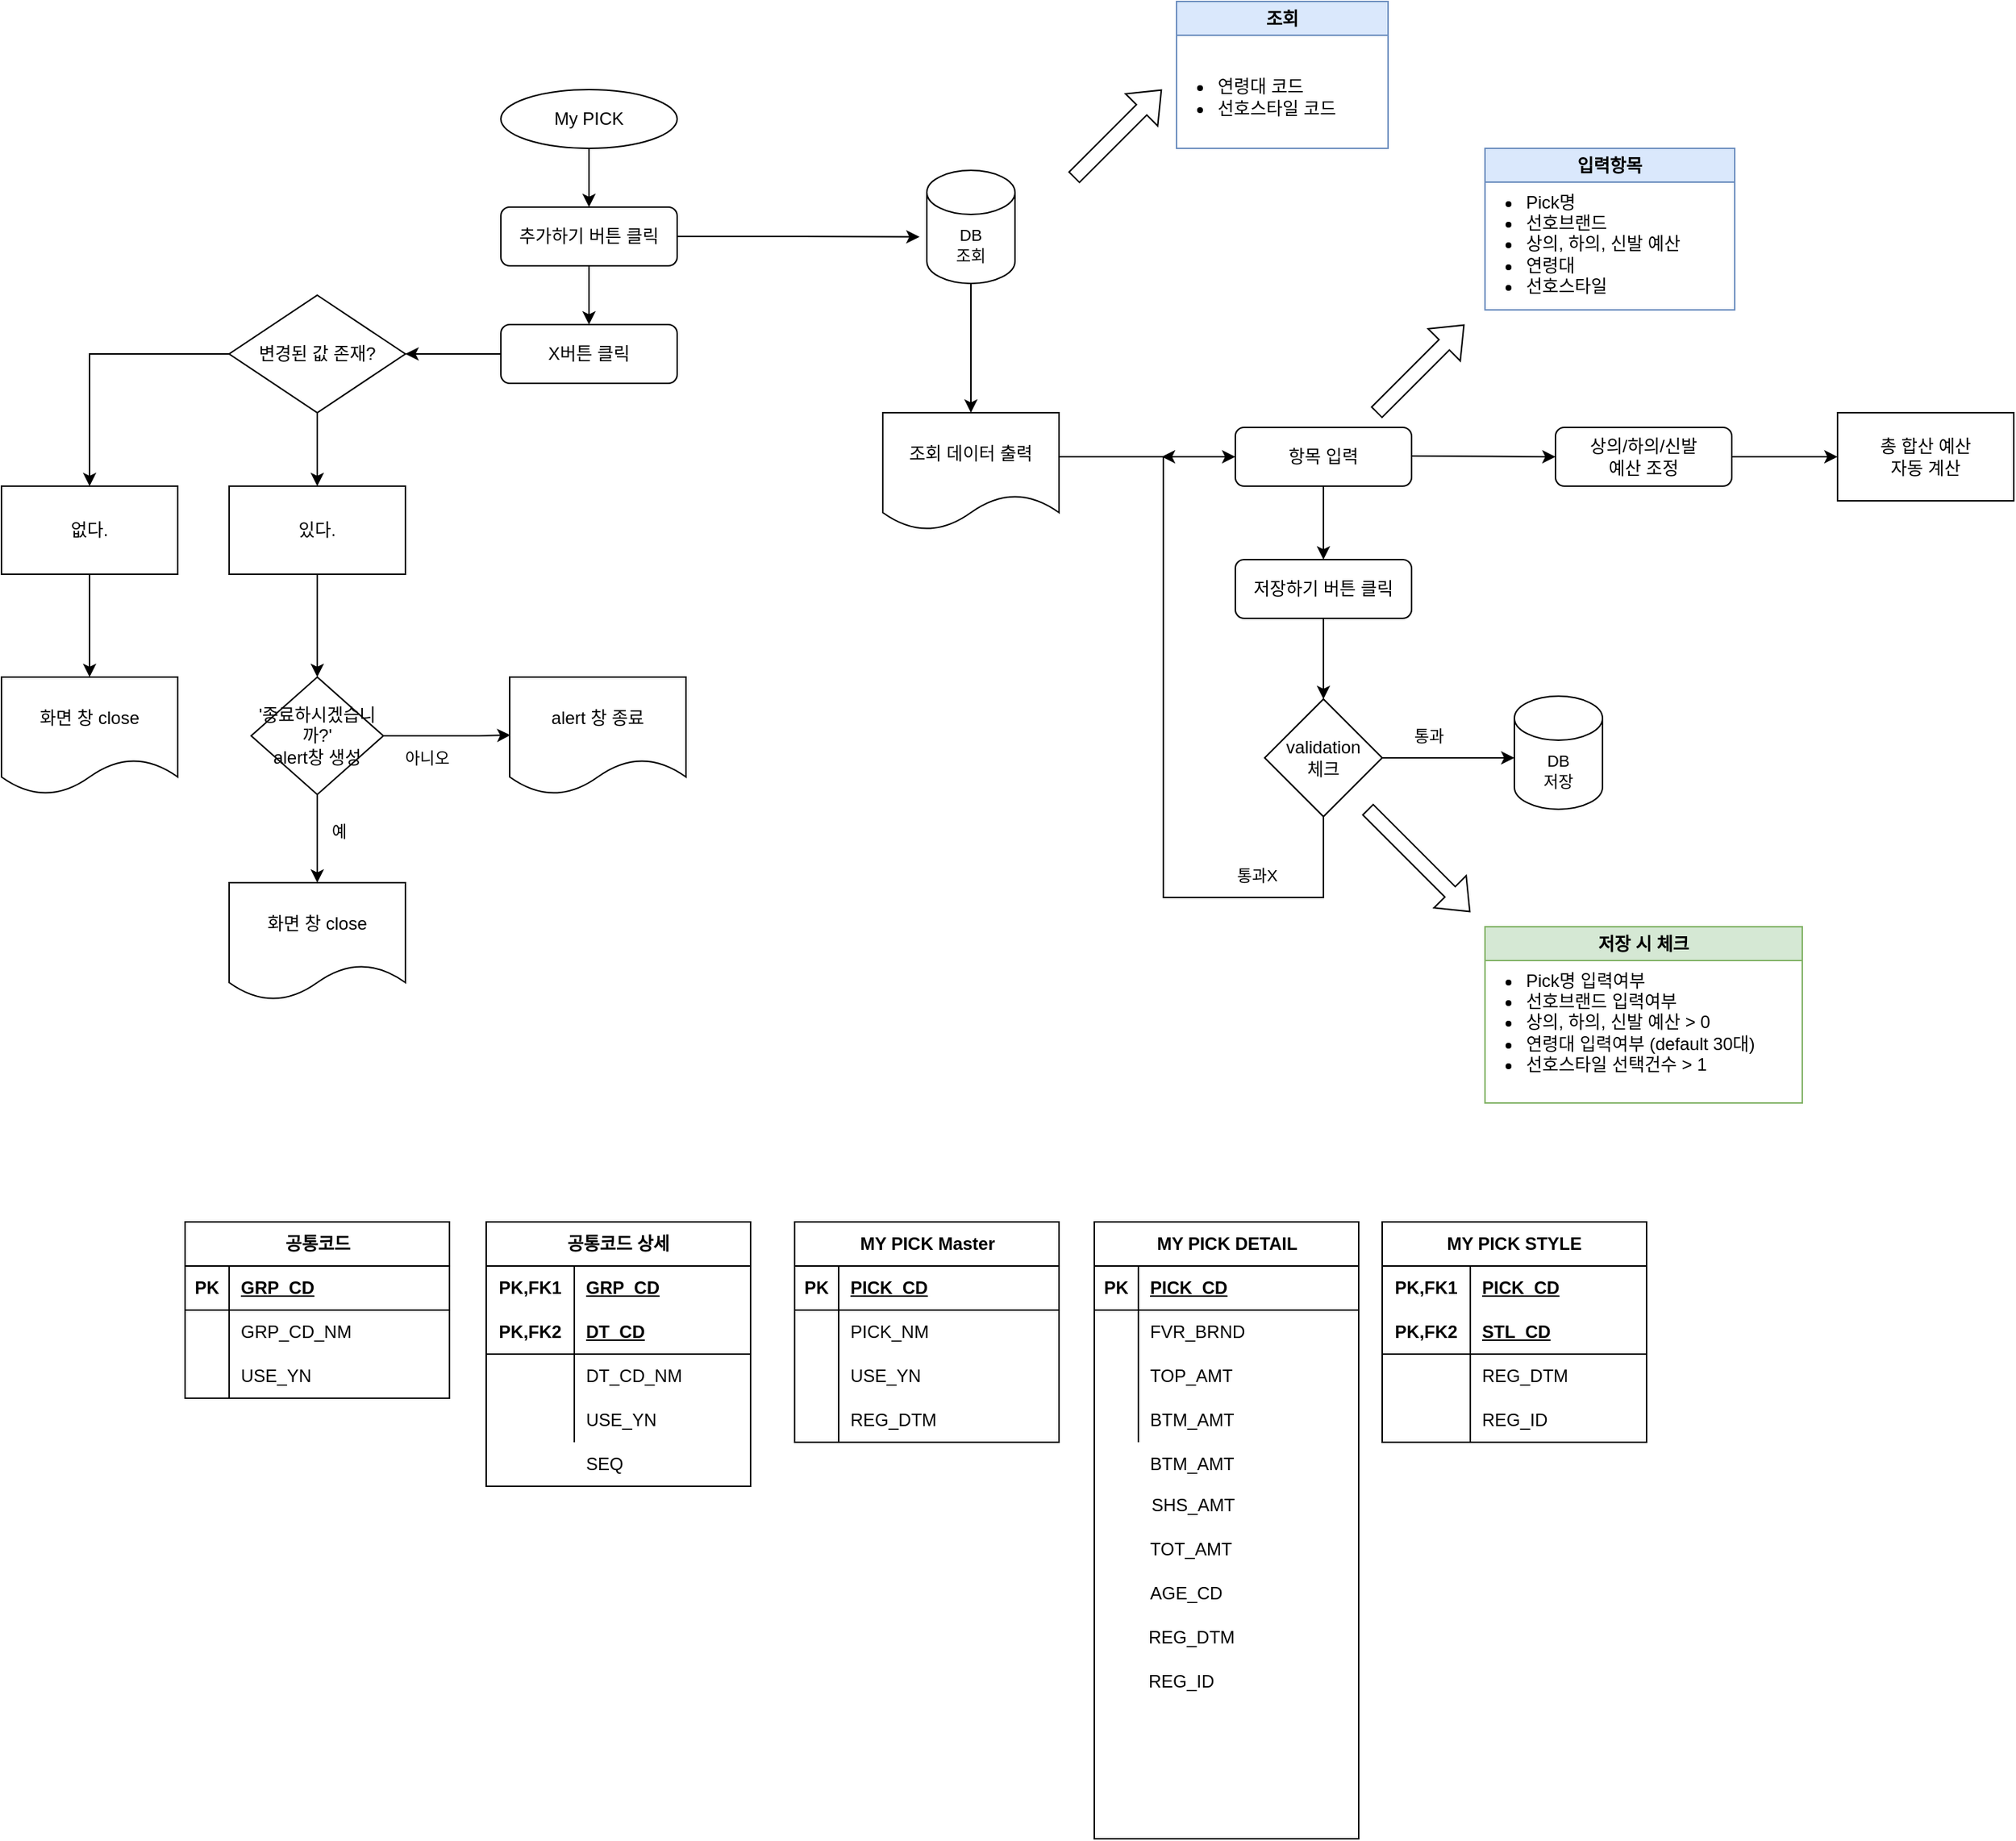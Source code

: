 <mxfile version="21.3.8" type="github">
  <diagram id="9M3qHXlabgps6SP91BO-" name="Page-1">
    <mxGraphModel dx="1418" dy="1916" grid="1" gridSize="10" guides="1" tooltips="1" connect="1" arrows="1" fold="1" page="1" pageScale="1" pageWidth="827" pageHeight="1169" math="0" shadow="0">
      <root>
        <mxCell id="0" />
        <mxCell id="1" parent="0" />
        <mxCell id="fzmjyrFyGPUT9gfRvAtI-3" value="" style="endArrow=classic;html=1;rounded=0;entryX=0.5;entryY=0;entryDx=0;entryDy=0;" parent="1" target="fzmjyrFyGPUT9gfRvAtI-10" edge="1">
          <mxGeometry width="50" height="50" relative="1" as="geometry">
            <mxPoint x="420" y="-701" as="sourcePoint" />
            <mxPoint x="414" y="-661" as="targetPoint" />
          </mxGeometry>
        </mxCell>
        <mxCell id="fzmjyrFyGPUT9gfRvAtI-9" value="My PICK" style="ellipse;whiteSpace=wrap;html=1;" parent="1" vertex="1">
          <mxGeometry x="360" y="-741" width="120" height="40" as="geometry" />
        </mxCell>
        <mxCell id="fzmjyrFyGPUT9gfRvAtI-10" value="추가하기 버튼 클릭" style="rounded=1;whiteSpace=wrap;html=1;" parent="1" vertex="1">
          <mxGeometry x="360" y="-661" width="120" height="40" as="geometry" />
        </mxCell>
        <mxCell id="fzmjyrFyGPUT9gfRvAtI-12" value="" style="endArrow=classic;html=1;rounded=0;" parent="1" edge="1" source="Lj1lpvWH2KxcPksHcl4Z-1">
          <mxGeometry width="50" height="50" relative="1" as="geometry">
            <mxPoint x="420" y="-621" as="sourcePoint" />
            <mxPoint x="420.5" y="-581" as="targetPoint" />
          </mxGeometry>
        </mxCell>
        <mxCell id="-nON0nGgF-exj52aO8rV-9" value="" style="edgeStyle=orthogonalEdgeStyle;rounded=0;orthogonalLoop=1;jettySize=auto;html=1;exitX=1;exitY=0.5;exitDx=0;exitDy=0;entryX=-0.083;entryY=0.588;entryDx=0;entryDy=0;entryPerimeter=0;" parent="1" source="fzmjyrFyGPUT9gfRvAtI-10" target="-nON0nGgF-exj52aO8rV-107" edge="1">
          <mxGeometry relative="1" as="geometry">
            <mxPoint x="630" y="-641" as="targetPoint" />
          </mxGeometry>
        </mxCell>
        <mxCell id="-nON0nGgF-exj52aO8rV-3" value="변경된 값 존재?" style="rhombus;whiteSpace=wrap;html=1;" parent="1" vertex="1">
          <mxGeometry x="175" y="-601" width="120" height="80" as="geometry" />
        </mxCell>
        <mxCell id="-nON0nGgF-exj52aO8rV-62" value="" style="edgeStyle=orthogonalEdgeStyle;rounded=0;orthogonalLoop=1;jettySize=auto;html=1;fontSize=11;entryX=0.5;entryY=0;entryDx=0;entryDy=0;exitX=0;exitY=0.5;exitDx=0;exitDy=0;" parent="1" source="-nON0nGgF-exj52aO8rV-3" target="-nON0nGgF-exj52aO8rV-5" edge="1">
          <mxGeometry relative="1" as="geometry">
            <mxPoint x="90" y="-601" as="sourcePoint" />
            <mxPoint x="100" y="-571" as="targetPoint" />
          </mxGeometry>
        </mxCell>
        <mxCell id="-nON0nGgF-exj52aO8rV-5" value="없다." style="whiteSpace=wrap;html=1;" parent="1" vertex="1">
          <mxGeometry x="20" y="-471" width="120" height="60" as="geometry" />
        </mxCell>
        <mxCell id="-nON0nGgF-exj52aO8rV-126" value="" style="edgeStyle=orthogonalEdgeStyle;rounded=0;orthogonalLoop=1;jettySize=auto;html=1;fontSize=11;exitX=0.5;exitY=1;exitDx=0;exitDy=0;entryX=0.5;entryY=0;entryDx=0;entryDy=0;" parent="1" source="-nON0nGgF-exj52aO8rV-35" target="Lj1lpvWH2KxcPksHcl4Z-9" edge="1">
          <mxGeometry relative="1" as="geometry" />
        </mxCell>
        <mxCell id="-nON0nGgF-exj52aO8rV-24" value="" style="edgeStyle=orthogonalEdgeStyle;rounded=0;orthogonalLoop=1;jettySize=auto;html=1;exitX=1;exitY=0.375;exitDx=0;exitDy=0;entryX=0;entryY=0.5;entryDx=0;entryDy=0;exitPerimeter=0;" parent="1" source="Lj1lpvWH2KxcPksHcl4Z-17" target="Lj1lpvWH2KxcPksHcl4Z-23" edge="1">
          <mxGeometry relative="1" as="geometry">
            <mxPoint x="940" y="-331" as="sourcePoint" />
            <mxPoint x="850" y="-491" as="targetPoint" />
          </mxGeometry>
        </mxCell>
        <mxCell id="-nON0nGgF-exj52aO8rV-35" value="&#39;종료하시겠습니까?&#39;&lt;br style=&quot;border-color: var(--border-color);&quot;&gt;alert창 생성" style="rhombus;whiteSpace=wrap;html=1;" parent="1" vertex="1">
          <mxGeometry x="190" y="-341" width="90" height="80" as="geometry" />
        </mxCell>
        <mxCell id="-nON0nGgF-exj52aO8rV-48" value="예" style="text;html=1;strokeColor=none;fillColor=none;align=center;verticalAlign=middle;whiteSpace=wrap;rounded=0;fontSize=11;" parent="1" vertex="1">
          <mxGeometry x="220" y="-251" width="60" height="30" as="geometry" />
        </mxCell>
        <mxCell id="-nON0nGgF-exj52aO8rV-60" value="" style="edgeStyle=orthogonalEdgeStyle;rounded=0;orthogonalLoop=1;jettySize=auto;html=1;fontSize=11;exitX=0.5;exitY=1;exitDx=0;exitDy=0;entryX=0.5;entryY=0;entryDx=0;entryDy=0;exitPerimeter=0;" parent="1" source="-nON0nGgF-exj52aO8rV-107" target="Lj1lpvWH2KxcPksHcl4Z-17" edge="1">
          <mxGeometry relative="1" as="geometry">
            <mxPoint x="680" y="-611" as="sourcePoint" />
            <mxPoint x="672" y="-521" as="targetPoint" />
          </mxGeometry>
        </mxCell>
        <mxCell id="-nON0nGgF-exj52aO8rV-82" value="validation &lt;br&gt;체크" style="rhombus;whiteSpace=wrap;html=1;" parent="1" vertex="1">
          <mxGeometry x="880" y="-326" width="80" height="80" as="geometry" />
        </mxCell>
        <mxCell id="-nON0nGgF-exj52aO8rV-103" value="통과" style="text;html=1;strokeColor=none;fillColor=none;align=center;verticalAlign=middle;whiteSpace=wrap;rounded=0;fontSize=11;" parent="1" vertex="1">
          <mxGeometry x="944" y="-316" width="96" height="30" as="geometry" />
        </mxCell>
        <mxCell id="-nON0nGgF-exj52aO8rV-107" value="DB&lt;br&gt;조회" style="shape=cylinder3;whiteSpace=wrap;html=1;boundedLbl=1;backgroundOutline=1;size=15;fontSize=11;" parent="1" vertex="1">
          <mxGeometry x="650" y="-686" width="60" height="77" as="geometry" />
        </mxCell>
        <mxCell id="-nON0nGgF-exj52aO8rV-123" value="" style="edgeStyle=orthogonalEdgeStyle;rounded=0;orthogonalLoop=1;jettySize=auto;html=1;fontSize=11;entryX=0.5;entryY=0;entryDx=0;entryDy=0;exitX=0.5;exitY=1;exitDx=0;exitDy=0;" parent="1" source="-nON0nGgF-exj52aO8rV-3" target="-nON0nGgF-exj52aO8rV-120" edge="1">
          <mxGeometry relative="1" as="geometry">
            <mxPoint x="530" y="-441" as="targetPoint" />
          </mxGeometry>
        </mxCell>
        <mxCell id="-nON0nGgF-exj52aO8rV-120" value="있다." style="whiteSpace=wrap;html=1;" parent="1" vertex="1">
          <mxGeometry x="175" y="-471" width="120" height="60" as="geometry" />
        </mxCell>
        <mxCell id="Lj1lpvWH2KxcPksHcl4Z-2" value="" style="endArrow=classic;html=1;rounded=0;" edge="1" parent="1" target="Lj1lpvWH2KxcPksHcl4Z-1">
          <mxGeometry width="50" height="50" relative="1" as="geometry">
            <mxPoint x="420" y="-621" as="sourcePoint" />
            <mxPoint x="420.5" y="-581" as="targetPoint" />
          </mxGeometry>
        </mxCell>
        <mxCell id="Lj1lpvWH2KxcPksHcl4Z-1" value="X버튼 클릭" style="rounded=1;whiteSpace=wrap;html=1;" vertex="1" parent="1">
          <mxGeometry x="360" y="-581" width="120" height="40" as="geometry" />
        </mxCell>
        <mxCell id="Lj1lpvWH2KxcPksHcl4Z-4" value="화면 창 close" style="shape=document;whiteSpace=wrap;html=1;boundedLbl=1;" vertex="1" parent="1">
          <mxGeometry x="20" y="-341" width="120" height="80" as="geometry" />
        </mxCell>
        <mxCell id="Lj1lpvWH2KxcPksHcl4Z-5" value="" style="edgeStyle=orthogonalEdgeStyle;rounded=0;orthogonalLoop=1;jettySize=auto;html=1;fontSize=11;entryX=0.5;entryY=0;entryDx=0;entryDy=0;exitX=0.5;exitY=1;exitDx=0;exitDy=0;" edge="1" parent="1" source="-nON0nGgF-exj52aO8rV-5" target="Lj1lpvWH2KxcPksHcl4Z-4">
          <mxGeometry relative="1" as="geometry">
            <mxPoint x="185" y="-551" as="sourcePoint" />
            <mxPoint x="120" y="-461" as="targetPoint" />
          </mxGeometry>
        </mxCell>
        <mxCell id="Lj1lpvWH2KxcPksHcl4Z-7" value="" style="edgeStyle=orthogonalEdgeStyle;rounded=0;orthogonalLoop=1;jettySize=auto;html=1;fontSize=11;entryX=0.5;entryY=0;entryDx=0;entryDy=0;exitX=0.5;exitY=1;exitDx=0;exitDy=0;" edge="1" parent="1" source="-nON0nGgF-exj52aO8rV-120">
          <mxGeometry relative="1" as="geometry">
            <mxPoint x="235" y="-341" as="targetPoint" />
            <mxPoint x="260" y="-381" as="sourcePoint" />
          </mxGeometry>
        </mxCell>
        <mxCell id="Lj1lpvWH2KxcPksHcl4Z-9" value="화면 창 close" style="shape=document;whiteSpace=wrap;html=1;boundedLbl=1;" vertex="1" parent="1">
          <mxGeometry x="175" y="-201" width="120" height="80" as="geometry" />
        </mxCell>
        <mxCell id="Lj1lpvWH2KxcPksHcl4Z-10" value="" style="edgeStyle=orthogonalEdgeStyle;rounded=0;orthogonalLoop=1;jettySize=auto;html=1;fontSize=11;exitX=1;exitY=0.5;exitDx=0;exitDy=0;" edge="1" parent="1" source="-nON0nGgF-exj52aO8rV-35">
          <mxGeometry relative="1" as="geometry">
            <Array as="points">
              <mxPoint x="345" y="-301" />
            </Array>
            <mxPoint x="289.5" y="-301.5" as="sourcePoint" />
            <mxPoint x="366.5" y="-301.5" as="targetPoint" />
          </mxGeometry>
        </mxCell>
        <mxCell id="Lj1lpvWH2KxcPksHcl4Z-11" value="아니오" style="text;html=1;strokeColor=none;fillColor=none;align=center;verticalAlign=middle;whiteSpace=wrap;rounded=0;fontSize=11;" vertex="1" parent="1">
          <mxGeometry x="280" y="-301" width="60" height="30" as="geometry" />
        </mxCell>
        <mxCell id="Lj1lpvWH2KxcPksHcl4Z-12" value="alert 창 종료" style="shape=document;whiteSpace=wrap;html=1;boundedLbl=1;" vertex="1" parent="1">
          <mxGeometry x="366" y="-341" width="120" height="80" as="geometry" />
        </mxCell>
        <mxCell id="Lj1lpvWH2KxcPksHcl4Z-13" value="" style="edgeStyle=orthogonalEdgeStyle;rounded=0;orthogonalLoop=1;jettySize=auto;html=1;exitX=0;exitY=0.5;exitDx=0;exitDy=0;entryX=1;entryY=0.5;entryDx=0;entryDy=0;" edge="1" parent="1" source="Lj1lpvWH2KxcPksHcl4Z-1" target="-nON0nGgF-exj52aO8rV-3">
          <mxGeometry relative="1" as="geometry">
            <mxPoint x="410" y="-506" as="sourcePoint" />
            <mxPoint x="577" y="-366" as="targetPoint" />
          </mxGeometry>
        </mxCell>
        <mxCell id="Lj1lpvWH2KxcPksHcl4Z-14" value="조회" style="swimlane;whiteSpace=wrap;html=1;fillColor=#dae8fc;strokeColor=#6c8ebf;" vertex="1" parent="1">
          <mxGeometry x="820" y="-801" width="144" height="100" as="geometry" />
        </mxCell>
        <mxCell id="Lj1lpvWH2KxcPksHcl4Z-15" value="&lt;ul&gt;&lt;li&gt;연령대 코드&lt;/li&gt;&lt;li&gt;선호스타일 코드&lt;/li&gt;&lt;/ul&gt;" style="text;html=1;align=left;verticalAlign=middle;resizable=0;points=[];autosize=1;strokeColor=none;fillColor=none;" vertex="1" parent="Lj1lpvWH2KxcPksHcl4Z-14">
          <mxGeometry x="-14" y="30" width="150" height="70" as="geometry" />
        </mxCell>
        <mxCell id="Lj1lpvWH2KxcPksHcl4Z-16" value="" style="shape=flexArrow;endArrow=classic;html=1;rounded=0;" edge="1" parent="1">
          <mxGeometry width="50" height="50" relative="1" as="geometry">
            <mxPoint x="750" y="-681" as="sourcePoint" />
            <mxPoint x="810" y="-741" as="targetPoint" />
          </mxGeometry>
        </mxCell>
        <mxCell id="Lj1lpvWH2KxcPksHcl4Z-17" value="조회 데이터 출력" style="shape=document;whiteSpace=wrap;html=1;boundedLbl=1;" vertex="1" parent="1">
          <mxGeometry x="620" y="-521" width="120" height="80" as="geometry" />
        </mxCell>
        <mxCell id="Lj1lpvWH2KxcPksHcl4Z-19" value="저장하기 버튼 클릭" style="rounded=1;whiteSpace=wrap;html=1;" vertex="1" parent="1">
          <mxGeometry x="860" y="-421" width="120" height="40" as="geometry" />
        </mxCell>
        <mxCell id="Lj1lpvWH2KxcPksHcl4Z-20" value="" style="shape=flexArrow;endArrow=classic;html=1;rounded=0;" edge="1" parent="1">
          <mxGeometry width="50" height="50" relative="1" as="geometry">
            <mxPoint x="956" y="-521" as="sourcePoint" />
            <mxPoint x="1016" y="-581" as="targetPoint" />
          </mxGeometry>
        </mxCell>
        <mxCell id="Lj1lpvWH2KxcPksHcl4Z-21" value="입력항목" style="swimlane;whiteSpace=wrap;html=1;fillColor=#dae8fc;strokeColor=#6c8ebf;startSize=23;" vertex="1" parent="1">
          <mxGeometry x="1030" y="-701" width="170" height="110" as="geometry" />
        </mxCell>
        <mxCell id="Lj1lpvWH2KxcPksHcl4Z-22" value="&lt;ul&gt;&lt;li&gt;Pick명&lt;/li&gt;&lt;li&gt;선호브랜드&lt;/li&gt;&lt;li&gt;상의, 하의, 신발 예산&lt;/li&gt;&lt;li&gt;연령대&lt;/li&gt;&lt;li&gt;선호스타일&lt;/li&gt;&lt;/ul&gt;" style="text;html=1;align=left;verticalAlign=middle;resizable=0;points=[];autosize=1;strokeColor=none;fillColor=none;" vertex="1" parent="Lj1lpvWH2KxcPksHcl4Z-21">
          <mxGeometry x="-14" y="10" width="180" height="110" as="geometry" />
        </mxCell>
        <mxCell id="Lj1lpvWH2KxcPksHcl4Z-23" value="항목 입력" style="rounded=1;whiteSpace=wrap;html=1;" vertex="1" parent="1">
          <mxGeometry x="860" y="-511" width="120" height="40" as="geometry" />
        </mxCell>
        <mxCell id="Lj1lpvWH2KxcPksHcl4Z-24" value="" style="edgeStyle=orthogonalEdgeStyle;rounded=0;orthogonalLoop=1;jettySize=auto;html=1;exitX=0.5;exitY=1;exitDx=0;exitDy=0;entryX=0.5;entryY=0;entryDx=0;entryDy=0;" edge="1" parent="1" source="Lj1lpvWH2KxcPksHcl4Z-23" target="Lj1lpvWH2KxcPksHcl4Z-19">
          <mxGeometry relative="1" as="geometry">
            <mxPoint x="760" y="-441" as="sourcePoint" />
            <mxPoint x="880" y="-441" as="targetPoint" />
          </mxGeometry>
        </mxCell>
        <mxCell id="Lj1lpvWH2KxcPksHcl4Z-25" value="" style="edgeStyle=orthogonalEdgeStyle;rounded=0;orthogonalLoop=1;jettySize=auto;html=1;exitX=0.5;exitY=1;exitDx=0;exitDy=0;entryX=0.5;entryY=0;entryDx=0;entryDy=0;" edge="1" parent="1" source="Lj1lpvWH2KxcPksHcl4Z-19" target="-nON0nGgF-exj52aO8rV-82">
          <mxGeometry relative="1" as="geometry">
            <mxPoint x="930" y="-461" as="sourcePoint" />
            <mxPoint x="930" y="-411" as="targetPoint" />
          </mxGeometry>
        </mxCell>
        <mxCell id="Lj1lpvWH2KxcPksHcl4Z-26" value="" style="edgeStyle=orthogonalEdgeStyle;rounded=0;orthogonalLoop=1;jettySize=auto;html=1;exitX=1;exitY=0.5;exitDx=0;exitDy=0;entryX=0;entryY=0.5;entryDx=0;entryDy=0;" edge="1" parent="1" source="-nON0nGgF-exj52aO8rV-82">
          <mxGeometry relative="1" as="geometry">
            <mxPoint x="930" y="-371" as="sourcePoint" />
            <mxPoint x="1050" y="-286" as="targetPoint" />
          </mxGeometry>
        </mxCell>
        <mxCell id="Lj1lpvWH2KxcPksHcl4Z-27" value="통과X" style="text;html=1;strokeColor=none;fillColor=none;align=center;verticalAlign=middle;whiteSpace=wrap;rounded=0;fontSize=11;" vertex="1" parent="1">
          <mxGeometry x="827" y="-221" width="96" height="30" as="geometry" />
        </mxCell>
        <mxCell id="Lj1lpvWH2KxcPksHcl4Z-28" value="" style="shape=flexArrow;endArrow=classic;html=1;rounded=0;" edge="1" parent="1">
          <mxGeometry width="50" height="50" relative="1" as="geometry">
            <mxPoint x="950" y="-251" as="sourcePoint" />
            <mxPoint x="1020" y="-181" as="targetPoint" />
          </mxGeometry>
        </mxCell>
        <mxCell id="Lj1lpvWH2KxcPksHcl4Z-30" value="저장 시 체크" style="swimlane;whiteSpace=wrap;html=1;fillColor=#d5e8d4;strokeColor=#82b366;startSize=23;" vertex="1" parent="1">
          <mxGeometry x="1030" y="-171" width="216" height="120" as="geometry" />
        </mxCell>
        <mxCell id="Lj1lpvWH2KxcPksHcl4Z-31" value="&lt;ul&gt;&lt;li&gt;Pick명 입력여부&lt;/li&gt;&lt;li&gt;선호브랜드 입력여부&amp;nbsp;&lt;/li&gt;&lt;li&gt;상의, 하의, 신발 예산 &amp;gt; 0&lt;/li&gt;&lt;li&gt;연령대 입력여부 (default 30대)&lt;/li&gt;&lt;li&gt;선호스타일 선택건수 &amp;gt; 1&lt;/li&gt;&lt;/ul&gt;" style="text;html=1;align=left;verticalAlign=middle;resizable=0;points=[];autosize=1;strokeColor=none;fillColor=none;" vertex="1" parent="Lj1lpvWH2KxcPksHcl4Z-30">
          <mxGeometry x="-14" y="10" width="230" height="110" as="geometry" />
        </mxCell>
        <mxCell id="Lj1lpvWH2KxcPksHcl4Z-32" value="" style="edgeStyle=orthogonalEdgeStyle;rounded=0;orthogonalLoop=1;jettySize=auto;html=1;exitX=0.5;exitY=1;exitDx=0;exitDy=0;" edge="1" parent="1" source="-nON0nGgF-exj52aO8rV-82">
          <mxGeometry relative="1" as="geometry">
            <mxPoint x="919.5" y="-206" as="sourcePoint" />
            <mxPoint x="810" y="-491" as="targetPoint" />
            <Array as="points">
              <mxPoint x="920" y="-191" />
              <mxPoint x="811" y="-191" />
            </Array>
          </mxGeometry>
        </mxCell>
        <mxCell id="Lj1lpvWH2KxcPksHcl4Z-36" value="DB&lt;br&gt;저장" style="shape=cylinder3;whiteSpace=wrap;html=1;boundedLbl=1;backgroundOutline=1;size=15;fontSize=11;" vertex="1" parent="1">
          <mxGeometry x="1050" y="-328" width="60" height="77" as="geometry" />
        </mxCell>
        <mxCell id="Lj1lpvWH2KxcPksHcl4Z-37" value="" style="edgeStyle=orthogonalEdgeStyle;rounded=0;orthogonalLoop=1;jettySize=auto;html=1;exitX=1;exitY=0.375;exitDx=0;exitDy=0;entryX=0;entryY=0.5;entryDx=0;entryDy=0;exitPerimeter=0;" edge="1" parent="1" target="Lj1lpvWH2KxcPksHcl4Z-38">
          <mxGeometry relative="1" as="geometry">
            <mxPoint x="980" y="-491.5" as="sourcePoint" />
            <mxPoint x="1100" y="-491.5" as="targetPoint" />
          </mxGeometry>
        </mxCell>
        <mxCell id="Lj1lpvWH2KxcPksHcl4Z-38" value="상의/하의/신발&lt;br&gt;예산 조정" style="rounded=1;whiteSpace=wrap;html=1;" vertex="1" parent="1">
          <mxGeometry x="1078" y="-511" width="120" height="40" as="geometry" />
        </mxCell>
        <mxCell id="Lj1lpvWH2KxcPksHcl4Z-39" value="총 합산 예산&lt;br&gt;자동 계산" style="whiteSpace=wrap;html=1;" vertex="1" parent="1">
          <mxGeometry x="1270" y="-521" width="120" height="60" as="geometry" />
        </mxCell>
        <mxCell id="Lj1lpvWH2KxcPksHcl4Z-40" value="" style="edgeStyle=orthogonalEdgeStyle;rounded=0;orthogonalLoop=1;jettySize=auto;html=1;exitX=1;exitY=0.5;exitDx=0;exitDy=0;entryX=0;entryY=0.5;entryDx=0;entryDy=0;" edge="1" parent="1" source="Lj1lpvWH2KxcPksHcl4Z-38" target="Lj1lpvWH2KxcPksHcl4Z-39">
          <mxGeometry relative="1" as="geometry">
            <mxPoint x="990" y="-442" as="sourcePoint" />
            <mxPoint x="1088" y="-441.5" as="targetPoint" />
          </mxGeometry>
        </mxCell>
        <mxCell id="Lj1lpvWH2KxcPksHcl4Z-41" value="공통코드" style="shape=table;startSize=30;container=1;collapsible=1;childLayout=tableLayout;fixedRows=1;rowLines=0;fontStyle=1;align=center;resizeLast=1;html=1;" vertex="1" parent="1">
          <mxGeometry x="145" y="30" width="180" height="120" as="geometry">
            <mxRectangle x="145" y="30" width="90" height="30" as="alternateBounds" />
          </mxGeometry>
        </mxCell>
        <mxCell id="Lj1lpvWH2KxcPksHcl4Z-42" value="" style="shape=tableRow;horizontal=0;startSize=0;swimlaneHead=0;swimlaneBody=0;fillColor=none;collapsible=0;dropTarget=0;points=[[0,0.5],[1,0.5]];portConstraint=eastwest;top=0;left=0;right=0;bottom=1;" vertex="1" parent="Lj1lpvWH2KxcPksHcl4Z-41">
          <mxGeometry y="30" width="180" height="30" as="geometry" />
        </mxCell>
        <mxCell id="Lj1lpvWH2KxcPksHcl4Z-43" value="PK" style="shape=partialRectangle;connectable=0;fillColor=none;top=0;left=0;bottom=0;right=0;fontStyle=1;overflow=hidden;whiteSpace=wrap;html=1;" vertex="1" parent="Lj1lpvWH2KxcPksHcl4Z-42">
          <mxGeometry width="30" height="30" as="geometry">
            <mxRectangle width="30" height="30" as="alternateBounds" />
          </mxGeometry>
        </mxCell>
        <mxCell id="Lj1lpvWH2KxcPksHcl4Z-44" value="GRP_CD" style="shape=partialRectangle;connectable=0;fillColor=none;top=0;left=0;bottom=0;right=0;align=left;spacingLeft=6;fontStyle=5;overflow=hidden;whiteSpace=wrap;html=1;" vertex="1" parent="Lj1lpvWH2KxcPksHcl4Z-42">
          <mxGeometry x="30" width="150" height="30" as="geometry">
            <mxRectangle width="150" height="30" as="alternateBounds" />
          </mxGeometry>
        </mxCell>
        <mxCell id="Lj1lpvWH2KxcPksHcl4Z-45" value="" style="shape=tableRow;horizontal=0;startSize=0;swimlaneHead=0;swimlaneBody=0;fillColor=none;collapsible=0;dropTarget=0;points=[[0,0.5],[1,0.5]];portConstraint=eastwest;top=0;left=0;right=0;bottom=0;" vertex="1" parent="Lj1lpvWH2KxcPksHcl4Z-41">
          <mxGeometry y="60" width="180" height="30" as="geometry" />
        </mxCell>
        <mxCell id="Lj1lpvWH2KxcPksHcl4Z-46" value="" style="shape=partialRectangle;connectable=0;fillColor=none;top=0;left=0;bottom=0;right=0;editable=1;overflow=hidden;whiteSpace=wrap;html=1;" vertex="1" parent="Lj1lpvWH2KxcPksHcl4Z-45">
          <mxGeometry width="30" height="30" as="geometry">
            <mxRectangle width="30" height="30" as="alternateBounds" />
          </mxGeometry>
        </mxCell>
        <mxCell id="Lj1lpvWH2KxcPksHcl4Z-47" value="GRP_CD_NM" style="shape=partialRectangle;connectable=0;fillColor=none;top=0;left=0;bottom=0;right=0;align=left;spacingLeft=6;overflow=hidden;whiteSpace=wrap;html=1;" vertex="1" parent="Lj1lpvWH2KxcPksHcl4Z-45">
          <mxGeometry x="30" width="150" height="30" as="geometry">
            <mxRectangle width="150" height="30" as="alternateBounds" />
          </mxGeometry>
        </mxCell>
        <mxCell id="Lj1lpvWH2KxcPksHcl4Z-48" value="" style="shape=tableRow;horizontal=0;startSize=0;swimlaneHead=0;swimlaneBody=0;fillColor=none;collapsible=0;dropTarget=0;points=[[0,0.5],[1,0.5]];portConstraint=eastwest;top=0;left=0;right=0;bottom=0;" vertex="1" parent="Lj1lpvWH2KxcPksHcl4Z-41">
          <mxGeometry y="90" width="180" height="30" as="geometry" />
        </mxCell>
        <mxCell id="Lj1lpvWH2KxcPksHcl4Z-49" value="" style="shape=partialRectangle;connectable=0;fillColor=none;top=0;left=0;bottom=0;right=0;editable=1;overflow=hidden;whiteSpace=wrap;html=1;" vertex="1" parent="Lj1lpvWH2KxcPksHcl4Z-48">
          <mxGeometry width="30" height="30" as="geometry">
            <mxRectangle width="30" height="30" as="alternateBounds" />
          </mxGeometry>
        </mxCell>
        <mxCell id="Lj1lpvWH2KxcPksHcl4Z-50" value="USE_YN" style="shape=partialRectangle;connectable=0;fillColor=none;top=0;left=0;bottom=0;right=0;align=left;spacingLeft=6;overflow=hidden;whiteSpace=wrap;html=1;" vertex="1" parent="Lj1lpvWH2KxcPksHcl4Z-48">
          <mxGeometry x="30" width="150" height="30" as="geometry">
            <mxRectangle width="150" height="30" as="alternateBounds" />
          </mxGeometry>
        </mxCell>
        <mxCell id="Lj1lpvWH2KxcPksHcl4Z-70" value="MY PICK Master" style="shape=table;startSize=30;container=1;collapsible=1;childLayout=tableLayout;fixedRows=1;rowLines=0;fontStyle=1;align=center;resizeLast=1;html=1;" vertex="1" parent="1">
          <mxGeometry x="560" y="30" width="180" height="150" as="geometry" />
        </mxCell>
        <mxCell id="Lj1lpvWH2KxcPksHcl4Z-71" value="" style="shape=tableRow;horizontal=0;startSize=0;swimlaneHead=0;swimlaneBody=0;fillColor=none;collapsible=0;dropTarget=0;points=[[0,0.5],[1,0.5]];portConstraint=eastwest;top=0;left=0;right=0;bottom=1;" vertex="1" parent="Lj1lpvWH2KxcPksHcl4Z-70">
          <mxGeometry y="30" width="180" height="30" as="geometry" />
        </mxCell>
        <mxCell id="Lj1lpvWH2KxcPksHcl4Z-72" value="PK" style="shape=partialRectangle;connectable=0;fillColor=none;top=0;left=0;bottom=0;right=0;fontStyle=1;overflow=hidden;whiteSpace=wrap;html=1;" vertex="1" parent="Lj1lpvWH2KxcPksHcl4Z-71">
          <mxGeometry width="30" height="30" as="geometry">
            <mxRectangle width="30" height="30" as="alternateBounds" />
          </mxGeometry>
        </mxCell>
        <mxCell id="Lj1lpvWH2KxcPksHcl4Z-73" value="PICK_CD" style="shape=partialRectangle;connectable=0;fillColor=none;top=0;left=0;bottom=0;right=0;align=left;spacingLeft=6;fontStyle=5;overflow=hidden;whiteSpace=wrap;html=1;" vertex="1" parent="Lj1lpvWH2KxcPksHcl4Z-71">
          <mxGeometry x="30" width="150" height="30" as="geometry">
            <mxRectangle width="150" height="30" as="alternateBounds" />
          </mxGeometry>
        </mxCell>
        <mxCell id="Lj1lpvWH2KxcPksHcl4Z-74" value="" style="shape=tableRow;horizontal=0;startSize=0;swimlaneHead=0;swimlaneBody=0;fillColor=none;collapsible=0;dropTarget=0;points=[[0,0.5],[1,0.5]];portConstraint=eastwest;top=0;left=0;right=0;bottom=0;" vertex="1" parent="Lj1lpvWH2KxcPksHcl4Z-70">
          <mxGeometry y="60" width="180" height="30" as="geometry" />
        </mxCell>
        <mxCell id="Lj1lpvWH2KxcPksHcl4Z-75" value="" style="shape=partialRectangle;connectable=0;fillColor=none;top=0;left=0;bottom=0;right=0;editable=1;overflow=hidden;whiteSpace=wrap;html=1;" vertex="1" parent="Lj1lpvWH2KxcPksHcl4Z-74">
          <mxGeometry width="30" height="30" as="geometry">
            <mxRectangle width="30" height="30" as="alternateBounds" />
          </mxGeometry>
        </mxCell>
        <mxCell id="Lj1lpvWH2KxcPksHcl4Z-76" value="PICK_NM" style="shape=partialRectangle;connectable=0;fillColor=none;top=0;left=0;bottom=0;right=0;align=left;spacingLeft=6;overflow=hidden;whiteSpace=wrap;html=1;" vertex="1" parent="Lj1lpvWH2KxcPksHcl4Z-74">
          <mxGeometry x="30" width="150" height="30" as="geometry">
            <mxRectangle width="150" height="30" as="alternateBounds" />
          </mxGeometry>
        </mxCell>
        <mxCell id="Lj1lpvWH2KxcPksHcl4Z-77" value="" style="shape=tableRow;horizontal=0;startSize=0;swimlaneHead=0;swimlaneBody=0;fillColor=none;collapsible=0;dropTarget=0;points=[[0,0.5],[1,0.5]];portConstraint=eastwest;top=0;left=0;right=0;bottom=0;" vertex="1" parent="Lj1lpvWH2KxcPksHcl4Z-70">
          <mxGeometry y="90" width="180" height="30" as="geometry" />
        </mxCell>
        <mxCell id="Lj1lpvWH2KxcPksHcl4Z-78" value="" style="shape=partialRectangle;connectable=0;fillColor=none;top=0;left=0;bottom=0;right=0;editable=1;overflow=hidden;whiteSpace=wrap;html=1;" vertex="1" parent="Lj1lpvWH2KxcPksHcl4Z-77">
          <mxGeometry width="30" height="30" as="geometry">
            <mxRectangle width="30" height="30" as="alternateBounds" />
          </mxGeometry>
        </mxCell>
        <mxCell id="Lj1lpvWH2KxcPksHcl4Z-79" value="USE_YN" style="shape=partialRectangle;connectable=0;fillColor=none;top=0;left=0;bottom=0;right=0;align=left;spacingLeft=6;overflow=hidden;whiteSpace=wrap;html=1;" vertex="1" parent="Lj1lpvWH2KxcPksHcl4Z-77">
          <mxGeometry x="30" width="150" height="30" as="geometry">
            <mxRectangle width="150" height="30" as="alternateBounds" />
          </mxGeometry>
        </mxCell>
        <mxCell id="Lj1lpvWH2KxcPksHcl4Z-80" value="" style="shape=tableRow;horizontal=0;startSize=0;swimlaneHead=0;swimlaneBody=0;fillColor=none;collapsible=0;dropTarget=0;points=[[0,0.5],[1,0.5]];portConstraint=eastwest;top=0;left=0;right=0;bottom=0;" vertex="1" parent="Lj1lpvWH2KxcPksHcl4Z-70">
          <mxGeometry y="120" width="180" height="30" as="geometry" />
        </mxCell>
        <mxCell id="Lj1lpvWH2KxcPksHcl4Z-81" value="" style="shape=partialRectangle;connectable=0;fillColor=none;top=0;left=0;bottom=0;right=0;editable=1;overflow=hidden;whiteSpace=wrap;html=1;" vertex="1" parent="Lj1lpvWH2KxcPksHcl4Z-80">
          <mxGeometry width="30" height="30" as="geometry">
            <mxRectangle width="30" height="30" as="alternateBounds" />
          </mxGeometry>
        </mxCell>
        <mxCell id="Lj1lpvWH2KxcPksHcl4Z-82" value="REG_DTM" style="shape=partialRectangle;connectable=0;fillColor=none;top=0;left=0;bottom=0;right=0;align=left;spacingLeft=6;overflow=hidden;whiteSpace=wrap;html=1;" vertex="1" parent="Lj1lpvWH2KxcPksHcl4Z-80">
          <mxGeometry x="30" width="150" height="30" as="geometry">
            <mxRectangle width="150" height="30" as="alternateBounds" />
          </mxGeometry>
        </mxCell>
        <mxCell id="Lj1lpvWH2KxcPksHcl4Z-83" value="MY PICK DETAIL" style="shape=table;startSize=30;container=1;collapsible=1;childLayout=tableLayout;fixedRows=1;rowLines=0;fontStyle=1;align=center;resizeLast=1;html=1;" vertex="1" parent="1">
          <mxGeometry x="764" y="30" width="180" height="420" as="geometry" />
        </mxCell>
        <mxCell id="Lj1lpvWH2KxcPksHcl4Z-84" value="" style="shape=tableRow;horizontal=0;startSize=0;swimlaneHead=0;swimlaneBody=0;fillColor=none;collapsible=0;dropTarget=0;points=[[0,0.5],[1,0.5]];portConstraint=eastwest;top=0;left=0;right=0;bottom=1;" vertex="1" parent="Lj1lpvWH2KxcPksHcl4Z-83">
          <mxGeometry y="30" width="180" height="30" as="geometry" />
        </mxCell>
        <mxCell id="Lj1lpvWH2KxcPksHcl4Z-85" value="PK" style="shape=partialRectangle;connectable=0;fillColor=none;top=0;left=0;bottom=0;right=0;fontStyle=1;overflow=hidden;whiteSpace=wrap;html=1;" vertex="1" parent="Lj1lpvWH2KxcPksHcl4Z-84">
          <mxGeometry width="30" height="30" as="geometry">
            <mxRectangle width="30" height="30" as="alternateBounds" />
          </mxGeometry>
        </mxCell>
        <mxCell id="Lj1lpvWH2KxcPksHcl4Z-86" value="PICK_CD" style="shape=partialRectangle;connectable=0;fillColor=none;top=0;left=0;bottom=0;right=0;align=left;spacingLeft=6;fontStyle=5;overflow=hidden;whiteSpace=wrap;html=1;" vertex="1" parent="Lj1lpvWH2KxcPksHcl4Z-84">
          <mxGeometry x="30" width="150" height="30" as="geometry">
            <mxRectangle width="150" height="30" as="alternateBounds" />
          </mxGeometry>
        </mxCell>
        <mxCell id="Lj1lpvWH2KxcPksHcl4Z-87" value="" style="shape=tableRow;horizontal=0;startSize=0;swimlaneHead=0;swimlaneBody=0;fillColor=none;collapsible=0;dropTarget=0;points=[[0,0.5],[1,0.5]];portConstraint=eastwest;top=0;left=0;right=0;bottom=0;" vertex="1" parent="Lj1lpvWH2KxcPksHcl4Z-83">
          <mxGeometry y="60" width="180" height="30" as="geometry" />
        </mxCell>
        <mxCell id="Lj1lpvWH2KxcPksHcl4Z-88" value="" style="shape=partialRectangle;connectable=0;fillColor=none;top=0;left=0;bottom=0;right=0;editable=1;overflow=hidden;whiteSpace=wrap;html=1;" vertex="1" parent="Lj1lpvWH2KxcPksHcl4Z-87">
          <mxGeometry width="30" height="30" as="geometry">
            <mxRectangle width="30" height="30" as="alternateBounds" />
          </mxGeometry>
        </mxCell>
        <mxCell id="Lj1lpvWH2KxcPksHcl4Z-89" value="FVR_BRND" style="shape=partialRectangle;connectable=0;fillColor=none;top=0;left=0;bottom=0;right=0;align=left;spacingLeft=6;overflow=hidden;whiteSpace=wrap;html=1;" vertex="1" parent="Lj1lpvWH2KxcPksHcl4Z-87">
          <mxGeometry x="30" width="150" height="30" as="geometry">
            <mxRectangle width="150" height="30" as="alternateBounds" />
          </mxGeometry>
        </mxCell>
        <mxCell id="Lj1lpvWH2KxcPksHcl4Z-90" value="" style="shape=tableRow;horizontal=0;startSize=0;swimlaneHead=0;swimlaneBody=0;fillColor=none;collapsible=0;dropTarget=0;points=[[0,0.5],[1,0.5]];portConstraint=eastwest;top=0;left=0;right=0;bottom=0;" vertex="1" parent="Lj1lpvWH2KxcPksHcl4Z-83">
          <mxGeometry y="90" width="180" height="30" as="geometry" />
        </mxCell>
        <mxCell id="Lj1lpvWH2KxcPksHcl4Z-91" value="" style="shape=partialRectangle;connectable=0;fillColor=none;top=0;left=0;bottom=0;right=0;editable=1;overflow=hidden;whiteSpace=wrap;html=1;" vertex="1" parent="Lj1lpvWH2KxcPksHcl4Z-90">
          <mxGeometry width="30" height="30" as="geometry">
            <mxRectangle width="30" height="30" as="alternateBounds" />
          </mxGeometry>
        </mxCell>
        <mxCell id="Lj1lpvWH2KxcPksHcl4Z-92" value="TOP_AMT" style="shape=partialRectangle;connectable=0;fillColor=none;top=0;left=0;bottom=0;right=0;align=left;spacingLeft=6;overflow=hidden;whiteSpace=wrap;html=1;" vertex="1" parent="Lj1lpvWH2KxcPksHcl4Z-90">
          <mxGeometry x="30" width="150" height="30" as="geometry">
            <mxRectangle width="150" height="30" as="alternateBounds" />
          </mxGeometry>
        </mxCell>
        <mxCell id="Lj1lpvWH2KxcPksHcl4Z-93" value="" style="shape=tableRow;horizontal=0;startSize=0;swimlaneHead=0;swimlaneBody=0;fillColor=none;collapsible=0;dropTarget=0;points=[[0,0.5],[1,0.5]];portConstraint=eastwest;top=0;left=0;right=0;bottom=0;" vertex="1" parent="Lj1lpvWH2KxcPksHcl4Z-83">
          <mxGeometry y="120" width="180" height="30" as="geometry" />
        </mxCell>
        <mxCell id="Lj1lpvWH2KxcPksHcl4Z-94" value="" style="shape=partialRectangle;connectable=0;fillColor=none;top=0;left=0;bottom=0;right=0;editable=1;overflow=hidden;whiteSpace=wrap;html=1;" vertex="1" parent="Lj1lpvWH2KxcPksHcl4Z-93">
          <mxGeometry width="30" height="30" as="geometry">
            <mxRectangle width="30" height="30" as="alternateBounds" />
          </mxGeometry>
        </mxCell>
        <mxCell id="Lj1lpvWH2KxcPksHcl4Z-95" value="BTM_AMT" style="shape=partialRectangle;connectable=0;fillColor=none;top=0;left=0;bottom=0;right=0;align=left;spacingLeft=6;overflow=hidden;whiteSpace=wrap;html=1;" vertex="1" parent="Lj1lpvWH2KxcPksHcl4Z-93">
          <mxGeometry x="30" width="150" height="30" as="geometry">
            <mxRectangle width="150" height="30" as="alternateBounds" />
          </mxGeometry>
        </mxCell>
        <mxCell id="Lj1lpvWH2KxcPksHcl4Z-123" value="공통코드 상세" style="shape=table;startSize=30;container=1;collapsible=1;childLayout=tableLayout;fixedRows=1;rowLines=0;fontStyle=1;align=center;resizeLast=1;html=1;whiteSpace=wrap;" vertex="1" parent="1">
          <mxGeometry x="350" y="30" width="180" height="180" as="geometry" />
        </mxCell>
        <mxCell id="Lj1lpvWH2KxcPksHcl4Z-124" value="" style="shape=tableRow;horizontal=0;startSize=0;swimlaneHead=0;swimlaneBody=0;fillColor=none;collapsible=0;dropTarget=0;points=[[0,0.5],[1,0.5]];portConstraint=eastwest;top=0;left=0;right=0;bottom=0;html=1;" vertex="1" parent="Lj1lpvWH2KxcPksHcl4Z-123">
          <mxGeometry y="30" width="180" height="30" as="geometry" />
        </mxCell>
        <mxCell id="Lj1lpvWH2KxcPksHcl4Z-125" value="PK,FK1" style="shape=partialRectangle;connectable=0;fillColor=none;top=0;left=0;bottom=0;right=0;fontStyle=1;overflow=hidden;html=1;whiteSpace=wrap;" vertex="1" parent="Lj1lpvWH2KxcPksHcl4Z-124">
          <mxGeometry width="60" height="30" as="geometry">
            <mxRectangle width="60" height="30" as="alternateBounds" />
          </mxGeometry>
        </mxCell>
        <mxCell id="Lj1lpvWH2KxcPksHcl4Z-126" value="GRP_CD" style="shape=partialRectangle;connectable=0;fillColor=none;top=0;left=0;bottom=0;right=0;align=left;spacingLeft=6;fontStyle=5;overflow=hidden;html=1;whiteSpace=wrap;" vertex="1" parent="Lj1lpvWH2KxcPksHcl4Z-124">
          <mxGeometry x="60" width="120" height="30" as="geometry">
            <mxRectangle width="120" height="30" as="alternateBounds" />
          </mxGeometry>
        </mxCell>
        <mxCell id="Lj1lpvWH2KxcPksHcl4Z-127" value="" style="shape=tableRow;horizontal=0;startSize=0;swimlaneHead=0;swimlaneBody=0;fillColor=none;collapsible=0;dropTarget=0;points=[[0,0.5],[1,0.5]];portConstraint=eastwest;top=0;left=0;right=0;bottom=1;html=1;" vertex="1" parent="Lj1lpvWH2KxcPksHcl4Z-123">
          <mxGeometry y="60" width="180" height="30" as="geometry" />
        </mxCell>
        <mxCell id="Lj1lpvWH2KxcPksHcl4Z-128" value="PK,FK2" style="shape=partialRectangle;connectable=0;fillColor=none;top=0;left=0;bottom=0;right=0;fontStyle=1;overflow=hidden;html=1;whiteSpace=wrap;" vertex="1" parent="Lj1lpvWH2KxcPksHcl4Z-127">
          <mxGeometry width="60" height="30" as="geometry">
            <mxRectangle width="60" height="30" as="alternateBounds" />
          </mxGeometry>
        </mxCell>
        <mxCell id="Lj1lpvWH2KxcPksHcl4Z-129" value="DT_CD" style="shape=partialRectangle;connectable=0;fillColor=none;top=0;left=0;bottom=0;right=0;align=left;spacingLeft=6;fontStyle=5;overflow=hidden;html=1;whiteSpace=wrap;" vertex="1" parent="Lj1lpvWH2KxcPksHcl4Z-127">
          <mxGeometry x="60" width="120" height="30" as="geometry">
            <mxRectangle width="120" height="30" as="alternateBounds" />
          </mxGeometry>
        </mxCell>
        <mxCell id="Lj1lpvWH2KxcPksHcl4Z-130" value="" style="shape=tableRow;horizontal=0;startSize=0;swimlaneHead=0;swimlaneBody=0;fillColor=none;collapsible=0;dropTarget=0;points=[[0,0.5],[1,0.5]];portConstraint=eastwest;top=0;left=0;right=0;bottom=0;html=1;" vertex="1" parent="Lj1lpvWH2KxcPksHcl4Z-123">
          <mxGeometry y="90" width="180" height="30" as="geometry" />
        </mxCell>
        <mxCell id="Lj1lpvWH2KxcPksHcl4Z-131" value="" style="shape=partialRectangle;connectable=0;fillColor=none;top=0;left=0;bottom=0;right=0;editable=1;overflow=hidden;html=1;whiteSpace=wrap;" vertex="1" parent="Lj1lpvWH2KxcPksHcl4Z-130">
          <mxGeometry width="60" height="30" as="geometry">
            <mxRectangle width="60" height="30" as="alternateBounds" />
          </mxGeometry>
        </mxCell>
        <mxCell id="Lj1lpvWH2KxcPksHcl4Z-132" value="DT_CD_NM" style="shape=partialRectangle;connectable=0;fillColor=none;top=0;left=0;bottom=0;right=0;align=left;spacingLeft=6;overflow=hidden;html=1;whiteSpace=wrap;" vertex="1" parent="Lj1lpvWH2KxcPksHcl4Z-130">
          <mxGeometry x="60" width="120" height="30" as="geometry">
            <mxRectangle width="120" height="30" as="alternateBounds" />
          </mxGeometry>
        </mxCell>
        <mxCell id="Lj1lpvWH2KxcPksHcl4Z-133" value="" style="shape=tableRow;horizontal=0;startSize=0;swimlaneHead=0;swimlaneBody=0;fillColor=none;collapsible=0;dropTarget=0;points=[[0,0.5],[1,0.5]];portConstraint=eastwest;top=0;left=0;right=0;bottom=0;html=1;" vertex="1" parent="Lj1lpvWH2KxcPksHcl4Z-123">
          <mxGeometry y="120" width="180" height="30" as="geometry" />
        </mxCell>
        <mxCell id="Lj1lpvWH2KxcPksHcl4Z-134" value="" style="shape=partialRectangle;connectable=0;fillColor=none;top=0;left=0;bottom=0;right=0;editable=1;overflow=hidden;html=1;whiteSpace=wrap;" vertex="1" parent="Lj1lpvWH2KxcPksHcl4Z-133">
          <mxGeometry width="60" height="30" as="geometry">
            <mxRectangle width="60" height="30" as="alternateBounds" />
          </mxGeometry>
        </mxCell>
        <mxCell id="Lj1lpvWH2KxcPksHcl4Z-135" value="USE_YN" style="shape=partialRectangle;connectable=0;fillColor=none;top=0;left=0;bottom=0;right=0;align=left;spacingLeft=6;overflow=hidden;html=1;whiteSpace=wrap;" vertex="1" parent="Lj1lpvWH2KxcPksHcl4Z-133">
          <mxGeometry x="60" width="120" height="30" as="geometry">
            <mxRectangle width="120" height="30" as="alternateBounds" />
          </mxGeometry>
        </mxCell>
        <mxCell id="Lj1lpvWH2KxcPksHcl4Z-136" value="" style="shape=tableRow;horizontal=0;startSize=0;swimlaneHead=0;swimlaneBody=0;fillColor=none;collapsible=0;dropTarget=0;points=[[0,0.5],[1,0.5]];portConstraint=eastwest;top=0;left=0;right=0;bottom=0;html=1;" vertex="1" parent="1">
          <mxGeometry x="350" y="180" width="180" height="30" as="geometry" />
        </mxCell>
        <mxCell id="Lj1lpvWH2KxcPksHcl4Z-137" value="" style="shape=partialRectangle;connectable=0;fillColor=none;top=0;left=0;bottom=0;right=0;editable=1;overflow=hidden;html=1;whiteSpace=wrap;" vertex="1" parent="Lj1lpvWH2KxcPksHcl4Z-136">
          <mxGeometry width="60" height="30" as="geometry">
            <mxRectangle width="60" height="30" as="alternateBounds" />
          </mxGeometry>
        </mxCell>
        <mxCell id="Lj1lpvWH2KxcPksHcl4Z-138" value="SEQ" style="shape=partialRectangle;connectable=0;fillColor=none;top=0;left=0;bottom=0;right=0;align=left;spacingLeft=6;overflow=hidden;html=1;whiteSpace=wrap;" vertex="1" parent="Lj1lpvWH2KxcPksHcl4Z-136">
          <mxGeometry x="60" width="120" height="30" as="geometry">
            <mxRectangle width="120" height="30" as="alternateBounds" />
          </mxGeometry>
        </mxCell>
        <mxCell id="Lj1lpvWH2KxcPksHcl4Z-139" value="" style="shape=partialRectangle;connectable=0;fillColor=none;top=0;left=0;bottom=0;right=0;editable=1;overflow=hidden;html=1;whiteSpace=wrap;" vertex="1" parent="1">
          <mxGeometry x="360" y="160" width="60" height="30" as="geometry">
            <mxRectangle width="60" height="30" as="alternateBounds" />
          </mxGeometry>
        </mxCell>
        <mxCell id="Lj1lpvWH2KxcPksHcl4Z-140" value="MY PICK STYLE" style="shape=table;startSize=30;container=1;collapsible=1;childLayout=tableLayout;fixedRows=1;rowLines=0;fontStyle=1;align=center;resizeLast=1;html=1;whiteSpace=wrap;" vertex="1" parent="1">
          <mxGeometry x="960" y="30" width="180" height="150" as="geometry" />
        </mxCell>
        <mxCell id="Lj1lpvWH2KxcPksHcl4Z-141" value="" style="shape=tableRow;horizontal=0;startSize=0;swimlaneHead=0;swimlaneBody=0;fillColor=none;collapsible=0;dropTarget=0;points=[[0,0.5],[1,0.5]];portConstraint=eastwest;top=0;left=0;right=0;bottom=0;html=1;" vertex="1" parent="Lj1lpvWH2KxcPksHcl4Z-140">
          <mxGeometry y="30" width="180" height="30" as="geometry" />
        </mxCell>
        <mxCell id="Lj1lpvWH2KxcPksHcl4Z-142" value="PK,FK1" style="shape=partialRectangle;connectable=0;fillColor=none;top=0;left=0;bottom=0;right=0;fontStyle=1;overflow=hidden;html=1;whiteSpace=wrap;" vertex="1" parent="Lj1lpvWH2KxcPksHcl4Z-141">
          <mxGeometry width="60" height="30" as="geometry">
            <mxRectangle width="60" height="30" as="alternateBounds" />
          </mxGeometry>
        </mxCell>
        <mxCell id="Lj1lpvWH2KxcPksHcl4Z-143" value="PICK_CD" style="shape=partialRectangle;connectable=0;fillColor=none;top=0;left=0;bottom=0;right=0;align=left;spacingLeft=6;fontStyle=5;overflow=hidden;html=1;whiteSpace=wrap;" vertex="1" parent="Lj1lpvWH2KxcPksHcl4Z-141">
          <mxGeometry x="60" width="120" height="30" as="geometry">
            <mxRectangle width="120" height="30" as="alternateBounds" />
          </mxGeometry>
        </mxCell>
        <mxCell id="Lj1lpvWH2KxcPksHcl4Z-144" value="" style="shape=tableRow;horizontal=0;startSize=0;swimlaneHead=0;swimlaneBody=0;fillColor=none;collapsible=0;dropTarget=0;points=[[0,0.5],[1,0.5]];portConstraint=eastwest;top=0;left=0;right=0;bottom=1;html=1;" vertex="1" parent="Lj1lpvWH2KxcPksHcl4Z-140">
          <mxGeometry y="60" width="180" height="30" as="geometry" />
        </mxCell>
        <mxCell id="Lj1lpvWH2KxcPksHcl4Z-145" value="PK,FK2" style="shape=partialRectangle;connectable=0;fillColor=none;top=0;left=0;bottom=0;right=0;fontStyle=1;overflow=hidden;html=1;whiteSpace=wrap;" vertex="1" parent="Lj1lpvWH2KxcPksHcl4Z-144">
          <mxGeometry width="60" height="30" as="geometry">
            <mxRectangle width="60" height="30" as="alternateBounds" />
          </mxGeometry>
        </mxCell>
        <mxCell id="Lj1lpvWH2KxcPksHcl4Z-146" value="STL_CD" style="shape=partialRectangle;connectable=0;fillColor=none;top=0;left=0;bottom=0;right=0;align=left;spacingLeft=6;fontStyle=5;overflow=hidden;html=1;whiteSpace=wrap;" vertex="1" parent="Lj1lpvWH2KxcPksHcl4Z-144">
          <mxGeometry x="60" width="120" height="30" as="geometry">
            <mxRectangle width="120" height="30" as="alternateBounds" />
          </mxGeometry>
        </mxCell>
        <mxCell id="Lj1lpvWH2KxcPksHcl4Z-147" value="" style="shape=tableRow;horizontal=0;startSize=0;swimlaneHead=0;swimlaneBody=0;fillColor=none;collapsible=0;dropTarget=0;points=[[0,0.5],[1,0.5]];portConstraint=eastwest;top=0;left=0;right=0;bottom=0;html=1;" vertex="1" parent="Lj1lpvWH2KxcPksHcl4Z-140">
          <mxGeometry y="90" width="180" height="30" as="geometry" />
        </mxCell>
        <mxCell id="Lj1lpvWH2KxcPksHcl4Z-148" value="" style="shape=partialRectangle;connectable=0;fillColor=none;top=0;left=0;bottom=0;right=0;editable=1;overflow=hidden;html=1;whiteSpace=wrap;" vertex="1" parent="Lj1lpvWH2KxcPksHcl4Z-147">
          <mxGeometry width="60" height="30" as="geometry">
            <mxRectangle width="60" height="30" as="alternateBounds" />
          </mxGeometry>
        </mxCell>
        <mxCell id="Lj1lpvWH2KxcPksHcl4Z-149" value="REG_DTM" style="shape=partialRectangle;connectable=0;fillColor=none;top=0;left=0;bottom=0;right=0;align=left;spacingLeft=6;overflow=hidden;html=1;whiteSpace=wrap;" vertex="1" parent="Lj1lpvWH2KxcPksHcl4Z-147">
          <mxGeometry x="60" width="120" height="30" as="geometry">
            <mxRectangle width="120" height="30" as="alternateBounds" />
          </mxGeometry>
        </mxCell>
        <mxCell id="Lj1lpvWH2KxcPksHcl4Z-150" value="" style="shape=tableRow;horizontal=0;startSize=0;swimlaneHead=0;swimlaneBody=0;fillColor=none;collapsible=0;dropTarget=0;points=[[0,0.5],[1,0.5]];portConstraint=eastwest;top=0;left=0;right=0;bottom=0;html=1;" vertex="1" parent="Lj1lpvWH2KxcPksHcl4Z-140">
          <mxGeometry y="120" width="180" height="30" as="geometry" />
        </mxCell>
        <mxCell id="Lj1lpvWH2KxcPksHcl4Z-151" value="" style="shape=partialRectangle;connectable=0;fillColor=none;top=0;left=0;bottom=0;right=0;editable=1;overflow=hidden;html=1;whiteSpace=wrap;" vertex="1" parent="Lj1lpvWH2KxcPksHcl4Z-150">
          <mxGeometry width="60" height="30" as="geometry">
            <mxRectangle width="60" height="30" as="alternateBounds" />
          </mxGeometry>
        </mxCell>
        <mxCell id="Lj1lpvWH2KxcPksHcl4Z-152" value="REG_ID" style="shape=partialRectangle;connectable=0;fillColor=none;top=0;left=0;bottom=0;right=0;align=left;spacingLeft=6;overflow=hidden;html=1;whiteSpace=wrap;" vertex="1" parent="Lj1lpvWH2KxcPksHcl4Z-150">
          <mxGeometry x="60" width="120" height="30" as="geometry">
            <mxRectangle width="120" height="30" as="alternateBounds" />
          </mxGeometry>
        </mxCell>
        <mxCell id="Lj1lpvWH2KxcPksHcl4Z-154" value="BTM_AMT" style="shape=partialRectangle;connectable=0;fillColor=none;top=0;left=0;bottom=0;right=0;align=left;spacingLeft=6;overflow=hidden;whiteSpace=wrap;html=1;" vertex="1" parent="1">
          <mxGeometry x="794" y="180" width="150" height="30" as="geometry">
            <mxRectangle width="150" height="30" as="alternateBounds" />
          </mxGeometry>
        </mxCell>
        <mxCell id="Lj1lpvWH2KxcPksHcl4Z-155" value="SHS_AMT" style="shape=partialRectangle;connectable=0;fillColor=none;top=0;left=0;bottom=0;right=0;align=left;spacingLeft=6;overflow=hidden;whiteSpace=wrap;html=1;" vertex="1" parent="1">
          <mxGeometry x="795" y="208" width="150" height="30" as="geometry">
            <mxRectangle width="150" height="30" as="alternateBounds" />
          </mxGeometry>
        </mxCell>
        <mxCell id="Lj1lpvWH2KxcPksHcl4Z-156" value="TOT_AMT" style="shape=partialRectangle;connectable=0;fillColor=none;top=0;left=0;bottom=0;right=0;align=left;spacingLeft=6;overflow=hidden;whiteSpace=wrap;html=1;" vertex="1" parent="1">
          <mxGeometry x="794" y="238" width="150" height="30" as="geometry">
            <mxRectangle width="150" height="30" as="alternateBounds" />
          </mxGeometry>
        </mxCell>
        <mxCell id="Lj1lpvWH2KxcPksHcl4Z-157" value="AGE_CD" style="shape=partialRectangle;connectable=0;fillColor=none;top=0;left=0;bottom=0;right=0;align=left;spacingLeft=6;overflow=hidden;whiteSpace=wrap;html=1;" vertex="1" parent="1">
          <mxGeometry x="794" y="268" width="150" height="30" as="geometry">
            <mxRectangle width="150" height="30" as="alternateBounds" />
          </mxGeometry>
        </mxCell>
        <mxCell id="Lj1lpvWH2KxcPksHcl4Z-158" value="REG_DTM" style="shape=partialRectangle;connectable=0;fillColor=none;top=0;left=0;bottom=0;right=0;align=left;spacingLeft=6;overflow=hidden;whiteSpace=wrap;html=1;" vertex="1" parent="1">
          <mxGeometry x="793" y="298" width="150" height="30" as="geometry">
            <mxRectangle width="150" height="30" as="alternateBounds" />
          </mxGeometry>
        </mxCell>
        <mxCell id="Lj1lpvWH2KxcPksHcl4Z-159" value="REG_ID" style="shape=partialRectangle;connectable=0;fillColor=none;top=0;left=0;bottom=0;right=0;align=left;spacingLeft=6;overflow=hidden;whiteSpace=wrap;html=1;" vertex="1" parent="1">
          <mxGeometry x="793" y="328" width="150" height="30" as="geometry">
            <mxRectangle width="150" height="30" as="alternateBounds" />
          </mxGeometry>
        </mxCell>
      </root>
    </mxGraphModel>
  </diagram>
</mxfile>
